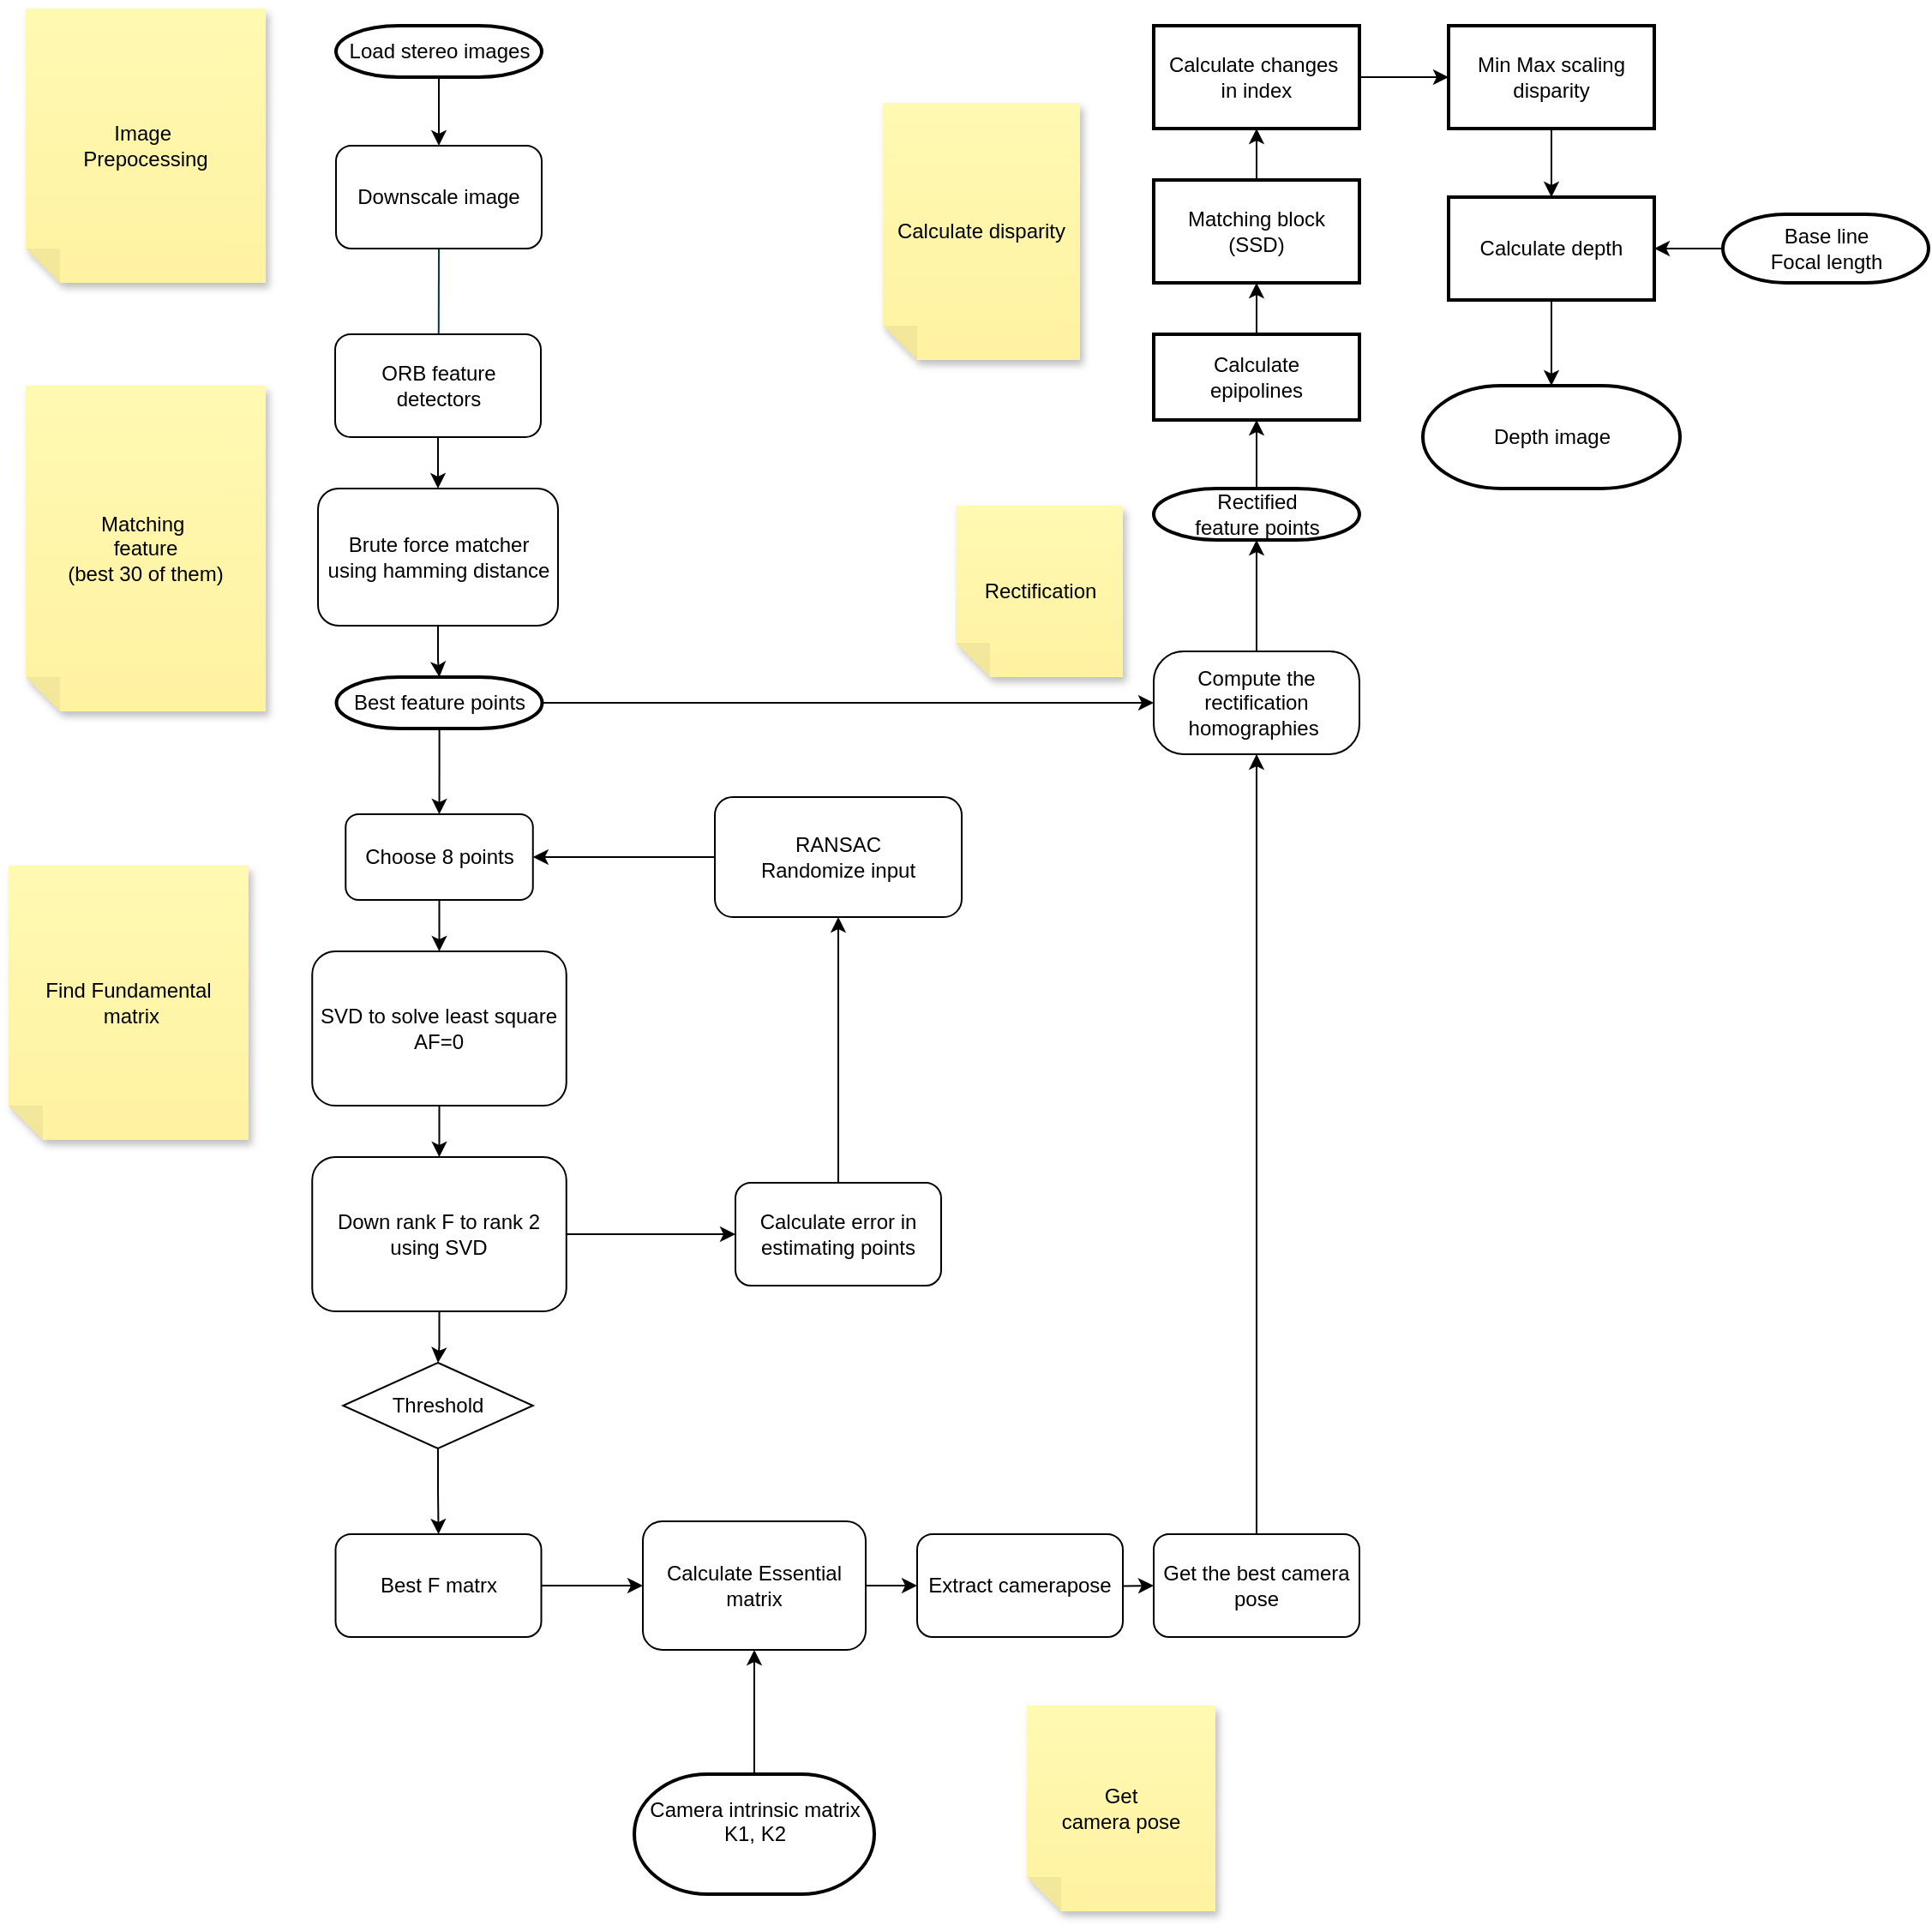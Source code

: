 <mxfile version="24.8.3">
  <diagram id="6a731a19-8d31-9384-78a2-239565b7b9f0" name="Page-1">
    <mxGraphModel dx="1042" dy="583" grid="1" gridSize="10" guides="1" tooltips="1" connect="1" arrows="1" fold="1" page="1" pageScale="1" pageWidth="1169" pageHeight="827" background="none" math="0" shadow="0">
      <root>
        <mxCell id="0" />
        <mxCell id="1" parent="0" />
        <mxCell id="mSKNKC0NloctIs-59Tr3-75" value="" style="edgeStyle=orthogonalEdgeStyle;rounded=0;orthogonalLoop=1;jettySize=auto;html=1;" parent="1" source="2" target="mSKNKC0NloctIs-59Tr3-74" edge="1">
          <mxGeometry relative="1" as="geometry" />
        </mxCell>
        <mxCell id="2" value="Load stereo images" style="shape=mxgraph.flowchart.terminator;strokeWidth=2;gradientColor=none;gradientDirection=north;fontStyle=0;html=1;" parent="1" vertex="1">
          <mxGeometry x="211" y="70" width="120" height="30" as="geometry" />
        </mxCell>
        <mxCell id="8" style="fontStyle=1;strokeColor=#003366;strokeWidth=1;html=1;entryX=0.5;entryY=0;entryDx=0;entryDy=0;entryPerimeter=0;exitX=0.5;exitY=1;exitDx=0;exitDy=0;" parent="1" source="mSKNKC0NloctIs-59Tr3-74" edge="1">
          <mxGeometry relative="1" as="geometry">
            <mxPoint x="271.615" y="220" as="sourcePoint" />
            <mxPoint x="270.75" y="310" as="targetPoint" />
          </mxGeometry>
        </mxCell>
        <mxCell id="mSKNKC0NloctIs-59Tr3-58" value="Image&amp;nbsp;&lt;br&gt;Prepocessing" style="shape=note;whiteSpace=wrap;html=1;backgroundOutline=1;fontColor=#000000;darkOpacity=0.05;fillColor=#FFF9B2;strokeColor=none;fillStyle=solid;direction=west;gradientDirection=north;gradientColor=#FFF2A1;shadow=1;size=20;pointerEvents=1;" parent="1" vertex="1">
          <mxGeometry x="30" y="60" width="140" height="160" as="geometry" />
        </mxCell>
        <mxCell id="mSKNKC0NloctIs-59Tr3-67" value="Matching&amp;nbsp;&lt;div&gt;feature&lt;/div&gt;&lt;div&gt;(best 30 of them)&lt;/div&gt;" style="shape=note;whiteSpace=wrap;html=1;backgroundOutline=1;fontColor=#000000;darkOpacity=0.05;fillColor=#FFF9B2;strokeColor=none;fillStyle=solid;direction=west;gradientDirection=north;gradientColor=#FFF2A1;shadow=1;size=20;pointerEvents=1;" parent="1" vertex="1">
          <mxGeometry x="30" y="280" width="140" height="190" as="geometry" />
        </mxCell>
        <mxCell id="mSKNKC0NloctIs-59Tr3-70" value="Find Fundamental&lt;div&gt;&amp;nbsp;matrix&lt;/div&gt;" style="shape=note;whiteSpace=wrap;html=1;backgroundOutline=1;fontColor=#000000;darkOpacity=0.05;fillColor=#FFF9B2;strokeColor=none;fillStyle=solid;direction=west;gradientDirection=north;gradientColor=#FFF2A1;shadow=1;size=20;pointerEvents=1;" parent="1" vertex="1">
          <mxGeometry x="20" y="560" width="140" height="160" as="geometry" />
        </mxCell>
        <mxCell id="mSKNKC0NloctIs-59Tr3-74" value="&lt;span style=&quot;text-wrap-mode: nowrap;&quot;&gt;Downscale image&lt;/span&gt;" style="rounded=1;whiteSpace=wrap;html=1;" parent="1" vertex="1">
          <mxGeometry x="211" y="140" width="120" height="60" as="geometry" />
        </mxCell>
        <mxCell id="mSKNKC0NloctIs-59Tr3-78" value="" style="edgeStyle=orthogonalEdgeStyle;rounded=0;orthogonalLoop=1;jettySize=auto;html=1;" parent="1" source="mSKNKC0NloctIs-59Tr3-76" target="mSKNKC0NloctIs-59Tr3-77" edge="1">
          <mxGeometry relative="1" as="geometry" />
        </mxCell>
        <mxCell id="mSKNKC0NloctIs-59Tr3-76" value="&lt;span style=&quot;text-wrap-mode: nowrap;&quot;&gt;ORB feature detectors&lt;/span&gt;&lt;span style=&quot;text-wrap-mode: nowrap; color: rgba(0, 0, 0, 0); font-family: monospace; font-size: 0px; text-align: start;&quot;&gt;%3CmxGraphModel%3E%3Croot%3E%3CmxCell%20id%3D%220%22%2F%3E%3CmxCell%20id%3D%221%22%20parent%3D%220%22%2F%3E%3CmxCell%20id%3D%222%22%20value%3D%22Downscale%20image%22%20style%3D%22shape%3Dmxgraph.flowchart.data%3BstrokeWidth%3D2%3BgradientColor%3Dnone%3BgradientDirection%3Dnorth%3BfontStyle%3D0%3Bhtml%3D1%3B%22%20vertex%3D%221%22%20parent%3D%221%22%3E%3CmxGeometry%20x%3D%22240.5%22%20y%3D%2280%22%20width%3D%22159%22%20height%3D%2280%22%20as%3D%22geometry%22%2F%3E%3C%2FmxCell%3E%3C%2Froot%3E%3C%2FmxGraphModel%3E&lt;/span&gt;" style="rounded=1;whiteSpace=wrap;html=1;" parent="1" vertex="1">
          <mxGeometry x="210.51" y="250" width="120" height="60" as="geometry" />
        </mxCell>
        <mxCell id="mSKNKC0NloctIs-59Tr3-129" value="" style="edgeStyle=orthogonalEdgeStyle;rounded=0;orthogonalLoop=1;jettySize=auto;html=1;" parent="1" source="mSKNKC0NloctIs-59Tr3-77" target="mSKNKC0NloctIs-59Tr3-128" edge="1">
          <mxGeometry relative="1" as="geometry" />
        </mxCell>
        <mxCell id="mSKNKC0NloctIs-59Tr3-77" value="&lt;span style=&quot;text-wrap-mode: nowrap;&quot;&gt;Brute force matcher&lt;/span&gt;&lt;div style=&quot;text-wrap-mode: nowrap;&quot;&gt;using hamming distance&lt;/div&gt;" style="rounded=1;whiteSpace=wrap;html=1;" parent="1" vertex="1">
          <mxGeometry x="200.51" y="340" width="140" height="80" as="geometry" />
        </mxCell>
        <mxCell id="mSKNKC0NloctIs-59Tr3-86" value="" style="edgeStyle=orthogonalEdgeStyle;rounded=0;orthogonalLoop=1;jettySize=auto;html=1;" parent="1" source="mSKNKC0NloctIs-59Tr3-79" target="mSKNKC0NloctIs-59Tr3-80" edge="1">
          <mxGeometry relative="1" as="geometry" />
        </mxCell>
        <mxCell id="mSKNKC0NloctIs-59Tr3-79" value="&lt;span style=&quot;text-wrap-mode: nowrap;&quot;&gt;SVD to solve least square&lt;/span&gt;&lt;div style=&quot;text-wrap-mode: nowrap;&quot;&gt;AF=0&lt;/div&gt;" style="rounded=1;whiteSpace=wrap;html=1;" parent="1" vertex="1">
          <mxGeometry x="197.13" y="610" width="148.25" height="90" as="geometry" />
        </mxCell>
        <mxCell id="mSKNKC0NloctIs-59Tr3-88" value="" style="edgeStyle=orthogonalEdgeStyle;rounded=0;orthogonalLoop=1;jettySize=auto;html=1;" parent="1" source="mSKNKC0NloctIs-59Tr3-80" target="mSKNKC0NloctIs-59Tr3-87" edge="1">
          <mxGeometry relative="1" as="geometry" />
        </mxCell>
        <mxCell id="mSKNKC0NloctIs-59Tr3-80" value="&lt;span style=&quot;text-wrap-mode: nowrap;&quot;&gt;Down rank F to rank 2&lt;/span&gt;&lt;div&gt;&lt;span style=&quot;text-wrap-mode: nowrap;&quot;&gt;using SVD&lt;/span&gt;&lt;/div&gt;" style="rounded=1;whiteSpace=wrap;html=1;" parent="1" vertex="1">
          <mxGeometry x="197.13" y="730" width="148.25" height="90" as="geometry" />
        </mxCell>
        <mxCell id="mSKNKC0NloctIs-59Tr3-85" value="" style="edgeStyle=orthogonalEdgeStyle;rounded=0;orthogonalLoop=1;jettySize=auto;html=1;" parent="1" source="mSKNKC0NloctIs-59Tr3-83" target="mSKNKC0NloctIs-59Tr3-79" edge="1">
          <mxGeometry relative="1" as="geometry" />
        </mxCell>
        <mxCell id="mSKNKC0NloctIs-59Tr3-83" value="&lt;span style=&quot;text-wrap-mode: nowrap;&quot;&gt;Choose 8 points&lt;/span&gt;" style="rounded=1;whiteSpace=wrap;html=1;" parent="1" vertex="1">
          <mxGeometry x="216.63" y="530" width="109.25" height="50" as="geometry" />
        </mxCell>
        <mxCell id="mSKNKC0NloctIs-59Tr3-90" value="" style="edgeStyle=orthogonalEdgeStyle;rounded=0;orthogonalLoop=1;jettySize=auto;html=1;" parent="1" source="mSKNKC0NloctIs-59Tr3-87" target="mSKNKC0NloctIs-59Tr3-89" edge="1">
          <mxGeometry relative="1" as="geometry" />
        </mxCell>
        <mxCell id="mSKNKC0NloctIs-59Tr3-87" value="Calculate error in&lt;div&gt;estimating points&lt;/div&gt;" style="whiteSpace=wrap;html=1;rounded=1;" parent="1" vertex="1">
          <mxGeometry x="444.005" y="745" width="120" height="60" as="geometry" />
        </mxCell>
        <mxCell id="mSKNKC0NloctIs-59Tr3-91" value="" style="edgeStyle=orthogonalEdgeStyle;rounded=0;orthogonalLoop=1;jettySize=auto;html=1;" parent="1" source="mSKNKC0NloctIs-59Tr3-89" target="mSKNKC0NloctIs-59Tr3-83" edge="1">
          <mxGeometry relative="1" as="geometry" />
        </mxCell>
        <mxCell id="mSKNKC0NloctIs-59Tr3-89" value="RANSAC&lt;div&gt;Randomize input&lt;/div&gt;" style="whiteSpace=wrap;html=1;rounded=1;" parent="1" vertex="1">
          <mxGeometry x="432" y="520" width="144.01" height="70" as="geometry" />
        </mxCell>
        <mxCell id="mSKNKC0NloctIs-59Tr3-115" value="" style="edgeStyle=orthogonalEdgeStyle;rounded=0;orthogonalLoop=1;jettySize=auto;html=1;" parent="1" source="mSKNKC0NloctIs-59Tr3-92" target="mSKNKC0NloctIs-59Tr3-100" edge="1">
          <mxGeometry relative="1" as="geometry" />
        </mxCell>
        <mxCell id="mSKNKC0NloctIs-59Tr3-92" value="Best F matrx" style="whiteSpace=wrap;html=1;rounded=1;" parent="1" vertex="1">
          <mxGeometry x="210.755" y="950" width="120" height="60" as="geometry" />
        </mxCell>
        <mxCell id="mSKNKC0NloctIs-59Tr3-97" value="" style="edgeStyle=orthogonalEdgeStyle;rounded=0;orthogonalLoop=1;jettySize=auto;html=1;" parent="1" source="mSKNKC0NloctIs-59Tr3-80" target="mSKNKC0NloctIs-59Tr3-96" edge="1">
          <mxGeometry relative="1" as="geometry">
            <mxPoint x="271" y="820" as="sourcePoint" />
            <mxPoint x="170" y="920" as="targetPoint" />
          </mxGeometry>
        </mxCell>
        <mxCell id="mSKNKC0NloctIs-59Tr3-112" value="" style="edgeStyle=orthogonalEdgeStyle;rounded=0;orthogonalLoop=1;jettySize=auto;html=1;" parent="1" source="mSKNKC0NloctIs-59Tr3-96" target="mSKNKC0NloctIs-59Tr3-92" edge="1">
          <mxGeometry relative="1" as="geometry" />
        </mxCell>
        <mxCell id="mSKNKC0NloctIs-59Tr3-96" value="Threshold" style="rhombus;whiteSpace=wrap;html=1;" parent="1" vertex="1">
          <mxGeometry x="215.13" y="850" width="110.75" height="50" as="geometry" />
        </mxCell>
        <mxCell id="mSKNKC0NloctIs-59Tr3-117" value="" style="edgeStyle=orthogonalEdgeStyle;rounded=0;orthogonalLoop=1;jettySize=auto;html=1;" parent="1" source="mSKNKC0NloctIs-59Tr3-100" target="mSKNKC0NloctIs-59Tr3-105" edge="1">
          <mxGeometry relative="1" as="geometry" />
        </mxCell>
        <mxCell id="mSKNKC0NloctIs-59Tr3-100" value="Calculate Essential matrix" style="whiteSpace=wrap;html=1;rounded=1;" parent="1" vertex="1">
          <mxGeometry x="390" y="942.5" width="130.01" height="75" as="geometry" />
        </mxCell>
        <mxCell id="mSKNKC0NloctIs-59Tr3-116" value="" style="edgeStyle=orthogonalEdgeStyle;rounded=0;orthogonalLoop=1;jettySize=auto;html=1;" parent="1" source="mSKNKC0NloctIs-59Tr3-102" target="mSKNKC0NloctIs-59Tr3-100" edge="1">
          <mxGeometry relative="1" as="geometry" />
        </mxCell>
        <mxCell id="mSKNKC0NloctIs-59Tr3-102" value="Camera intrinsic matrix&lt;div&gt;K1, K2&lt;br&gt;&lt;div&gt;&lt;br&gt;&lt;/div&gt;&lt;/div&gt;" style="shape=mxgraph.flowchart.terminator;strokeWidth=2;gradientColor=none;gradientDirection=north;fontStyle=0;html=1;verticalAlign=middle;" parent="1" vertex="1">
          <mxGeometry x="385.01" y="1090" width="140" height="70" as="geometry" />
        </mxCell>
        <mxCell id="mSKNKC0NloctIs-59Tr3-118" value="" style="edgeStyle=orthogonalEdgeStyle;rounded=0;orthogonalLoop=1;jettySize=auto;html=1;" parent="1" target="mSKNKC0NloctIs-59Tr3-109" edge="1">
          <mxGeometry relative="1" as="geometry">
            <mxPoint x="614.005" y="980" as="sourcePoint" />
          </mxGeometry>
        </mxCell>
        <mxCell id="mSKNKC0NloctIs-59Tr3-105" value="Extract camerapose" style="whiteSpace=wrap;html=1;rounded=1;" parent="1" vertex="1">
          <mxGeometry x="550.005" y="950" width="120" height="60" as="geometry" />
        </mxCell>
        <mxCell id="mSKNKC0NloctIs-59Tr3-122" value="" style="edgeStyle=orthogonalEdgeStyle;rounded=0;orthogonalLoop=1;jettySize=auto;html=1;" parent="1" source="mSKNKC0NloctIs-59Tr3-109" target="mSKNKC0NloctIs-59Tr3-121" edge="1">
          <mxGeometry relative="1" as="geometry" />
        </mxCell>
        <mxCell id="mSKNKC0NloctIs-59Tr3-109" value="Get the best camera pose" style="whiteSpace=wrap;html=1;rounded=1;" parent="1" vertex="1">
          <mxGeometry x="687.995" y="950" width="120" height="60" as="geometry" />
        </mxCell>
        <mxCell id="mSKNKC0NloctIs-59Tr3-111" value="Get&lt;div&gt;camera pose‎&lt;/div&gt;" style="shape=note;whiteSpace=wrap;html=1;backgroundOutline=1;fontColor=#000000;darkOpacity=0.05;fillColor=#FFF9B2;strokeColor=none;fillStyle=solid;direction=west;gradientDirection=north;gradientColor=#FFF2A1;shadow=1;size=20;pointerEvents=1;" parent="1" vertex="1">
          <mxGeometry x="614" y="1050" width="110" height="120" as="geometry" />
        </mxCell>
        <mxCell id="mSKNKC0NloctIs-59Tr3-124" value="" style="edgeStyle=orthogonalEdgeStyle;rounded=0;orthogonalLoop=1;jettySize=auto;html=1;" parent="1" source="mSKNKC0NloctIs-59Tr3-121" edge="1">
          <mxGeometry relative="1" as="geometry">
            <mxPoint x="747.995" y="470" as="targetPoint" />
          </mxGeometry>
        </mxCell>
        <mxCell id="mSKNKC0NloctIs-59Tr3-121" value="Compute the rectification homographies&amp;nbsp;" style="whiteSpace=wrap;html=1;rounded=1;arcSize=29;" parent="1" vertex="1">
          <mxGeometry x="687.995" y="435" width="120" height="60" as="geometry" />
        </mxCell>
        <mxCell id="mSKNKC0NloctIs-59Tr3-130" value="" style="edgeStyle=orthogonalEdgeStyle;rounded=0;orthogonalLoop=1;jettySize=auto;html=1;" parent="1" source="mSKNKC0NloctIs-59Tr3-128" target="mSKNKC0NloctIs-59Tr3-83" edge="1">
          <mxGeometry relative="1" as="geometry" />
        </mxCell>
        <mxCell id="mSKNKC0NloctIs-59Tr3-133" style="edgeStyle=orthogonalEdgeStyle;rounded=0;orthogonalLoop=1;jettySize=auto;html=1;exitX=1;exitY=0.5;exitDx=0;exitDy=0;exitPerimeter=0;entryX=0;entryY=0.5;entryDx=0;entryDy=0;" parent="1" source="mSKNKC0NloctIs-59Tr3-128" target="mSKNKC0NloctIs-59Tr3-121" edge="1">
          <mxGeometry relative="1" as="geometry" />
        </mxCell>
        <mxCell id="mSKNKC0NloctIs-59Tr3-128" value="Best feature points" style="shape=mxgraph.flowchart.terminator;strokeWidth=2;gradientColor=none;gradientDirection=north;fontStyle=0;html=1;" parent="1" vertex="1">
          <mxGeometry x="211.26" y="450" width="120" height="30" as="geometry" />
        </mxCell>
        <mxCell id="mSKNKC0NloctIs-59Tr3-132" value="Rectification" style="shape=note;whiteSpace=wrap;html=1;backgroundOutline=1;fontColor=#000000;darkOpacity=0.05;fillColor=#FFF9B2;strokeColor=none;fillStyle=solid;direction=west;gradientDirection=north;gradientColor=#FFF2A1;shadow=1;size=20;pointerEvents=1;" parent="1" vertex="1">
          <mxGeometry x="572.5" y="350" width="97.51" height="100" as="geometry" />
        </mxCell>
        <mxCell id="mSKNKC0NloctIs-59Tr3-142" value="" style="edgeStyle=orthogonalEdgeStyle;rounded=0;orthogonalLoop=1;jettySize=auto;html=1;" parent="1" source="mSKNKC0NloctIs-59Tr3-135" target="mSKNKC0NloctIs-59Tr3-141" edge="1">
          <mxGeometry relative="1" as="geometry" />
        </mxCell>
        <mxCell id="mSKNKC0NloctIs-59Tr3-135" value="Rectified&lt;div&gt;feature points&lt;/div&gt;" style="shape=mxgraph.flowchart.terminator;strokeWidth=2;gradientColor=none;gradientDirection=north;fontStyle=0;html=1;" parent="1" vertex="1">
          <mxGeometry x="687.99" y="340" width="120" height="30" as="geometry" />
        </mxCell>
        <mxCell id="mSKNKC0NloctIs-59Tr3-138" style="edgeStyle=orthogonalEdgeStyle;rounded=0;orthogonalLoop=1;jettySize=auto;html=1;exitX=0.5;exitY=0;exitDx=0;exitDy=0;entryX=0.5;entryY=1;entryDx=0;entryDy=0;entryPerimeter=0;" parent="1" source="mSKNKC0NloctIs-59Tr3-121" target="mSKNKC0NloctIs-59Tr3-135" edge="1">
          <mxGeometry relative="1" as="geometry" />
        </mxCell>
        <mxCell id="mSKNKC0NloctIs-59Tr3-148" style="edgeStyle=orthogonalEdgeStyle;rounded=0;orthogonalLoop=1;jettySize=auto;html=1;exitX=0.5;exitY=0;exitDx=0;exitDy=0;entryX=0.5;entryY=1;entryDx=0;entryDy=0;" parent="1" source="mSKNKC0NloctIs-59Tr3-141" target="mSKNKC0NloctIs-59Tr3-144" edge="1">
          <mxGeometry relative="1" as="geometry" />
        </mxCell>
        <mxCell id="mSKNKC0NloctIs-59Tr3-141" value="Calculate&lt;div&gt;epipolines‎&lt;/div&gt;" style="whiteSpace=wrap;html=1;strokeWidth=2;gradientColor=none;gradientDirection=north;fontStyle=0;" parent="1" vertex="1">
          <mxGeometry x="688" y="250" width="120" height="50" as="geometry" />
        </mxCell>
        <mxCell id="mSKNKC0NloctIs-59Tr3-149" style="edgeStyle=orthogonalEdgeStyle;rounded=0;orthogonalLoop=1;jettySize=auto;html=1;exitX=0.5;exitY=0;exitDx=0;exitDy=0;entryX=0.5;entryY=1;entryDx=0;entryDy=0;" parent="1" source="mSKNKC0NloctIs-59Tr3-144" target="mSKNKC0NloctIs-59Tr3-145" edge="1">
          <mxGeometry relative="1" as="geometry" />
        </mxCell>
        <mxCell id="mSKNKC0NloctIs-59Tr3-144" value="Matching block&lt;br&gt;(SSD)" style="whiteSpace=wrap;html=1;strokeWidth=2;gradientColor=none;gradientDirection=north;fontStyle=0;" parent="1" vertex="1">
          <mxGeometry x="687.99" y="160" width="120" height="60" as="geometry" />
        </mxCell>
        <mxCell id="mSKNKC0NloctIs-59Tr3-154" value="" style="edgeStyle=orthogonalEdgeStyle;rounded=0;orthogonalLoop=1;jettySize=auto;html=1;" parent="1" source="mSKNKC0NloctIs-59Tr3-145" target="mSKNKC0NloctIs-59Tr3-153" edge="1">
          <mxGeometry relative="1" as="geometry" />
        </mxCell>
        <mxCell id="mSKNKC0NloctIs-59Tr3-145" value="Calculate changes&amp;nbsp;&lt;div&gt;in index&lt;/div&gt;" style="whiteSpace=wrap;html=1;strokeWidth=2;gradientColor=none;gradientDirection=north;fontStyle=0;" parent="1" vertex="1">
          <mxGeometry x="687.99" y="70" width="120" height="60" as="geometry" />
        </mxCell>
        <mxCell id="mSKNKC0NloctIs-59Tr3-150" value="Calculate disparity" style="shape=note;whiteSpace=wrap;html=1;backgroundOutline=1;fontColor=#000000;darkOpacity=0.05;fillColor=#FFF9B2;strokeColor=none;fillStyle=solid;direction=west;gradientDirection=north;gradientColor=#FFF2A1;shadow=1;size=20;pointerEvents=1;" parent="1" vertex="1">
          <mxGeometry x="530.01" y="115" width="115" height="150" as="geometry" />
        </mxCell>
        <mxCell id="mSKNKC0NloctIs-59Tr3-156" value="" style="edgeStyle=orthogonalEdgeStyle;rounded=0;orthogonalLoop=1;jettySize=auto;html=1;" parent="1" source="mSKNKC0NloctIs-59Tr3-153" target="mSKNKC0NloctIs-59Tr3-155" edge="1">
          <mxGeometry relative="1" as="geometry" />
        </mxCell>
        <mxCell id="mSKNKC0NloctIs-59Tr3-153" value="Min Max scaling&lt;div&gt;disparity&lt;/div&gt;" style="whiteSpace=wrap;html=1;strokeWidth=2;gradientColor=none;gradientDirection=north;fontStyle=0;" parent="1" vertex="1">
          <mxGeometry x="860" y="70" width="120" height="60" as="geometry" />
        </mxCell>
        <mxCell id="mSKNKC0NloctIs-59Tr3-162" value="" style="edgeStyle=orthogonalEdgeStyle;rounded=0;orthogonalLoop=1;jettySize=auto;html=1;" parent="1" source="mSKNKC0NloctIs-59Tr3-155" target="mSKNKC0NloctIs-59Tr3-161" edge="1">
          <mxGeometry relative="1" as="geometry" />
        </mxCell>
        <mxCell id="mSKNKC0NloctIs-59Tr3-155" value="Calculate depth" style="whiteSpace=wrap;html=1;strokeWidth=2;gradientColor=none;gradientDirection=north;fontStyle=0;" parent="1" vertex="1">
          <mxGeometry x="860" y="170" width="120" height="60" as="geometry" />
        </mxCell>
        <mxCell id="mSKNKC0NloctIs-59Tr3-160" value="" style="edgeStyle=orthogonalEdgeStyle;rounded=0;orthogonalLoop=1;jettySize=auto;html=1;" parent="1" source="mSKNKC0NloctIs-59Tr3-158" target="mSKNKC0NloctIs-59Tr3-155" edge="1">
          <mxGeometry relative="1" as="geometry" />
        </mxCell>
        <mxCell id="mSKNKC0NloctIs-59Tr3-158" value="Base line&lt;div&gt;Focal length&lt;/div&gt;" style="shape=mxgraph.flowchart.terminator;strokeWidth=2;gradientColor=none;gradientDirection=north;fontStyle=0;html=1;" parent="1" vertex="1">
          <mxGeometry x="1020" y="180" width="120" height="40" as="geometry" />
        </mxCell>
        <mxCell id="mSKNKC0NloctIs-59Tr3-161" value="Depth image" style="shape=mxgraph.flowchart.terminator;strokeWidth=2;gradientColor=none;gradientDirection=north;fontStyle=0;html=1;" parent="1" vertex="1">
          <mxGeometry x="845" y="280" width="150" height="60" as="geometry" />
        </mxCell>
      </root>
    </mxGraphModel>
  </diagram>
</mxfile>
